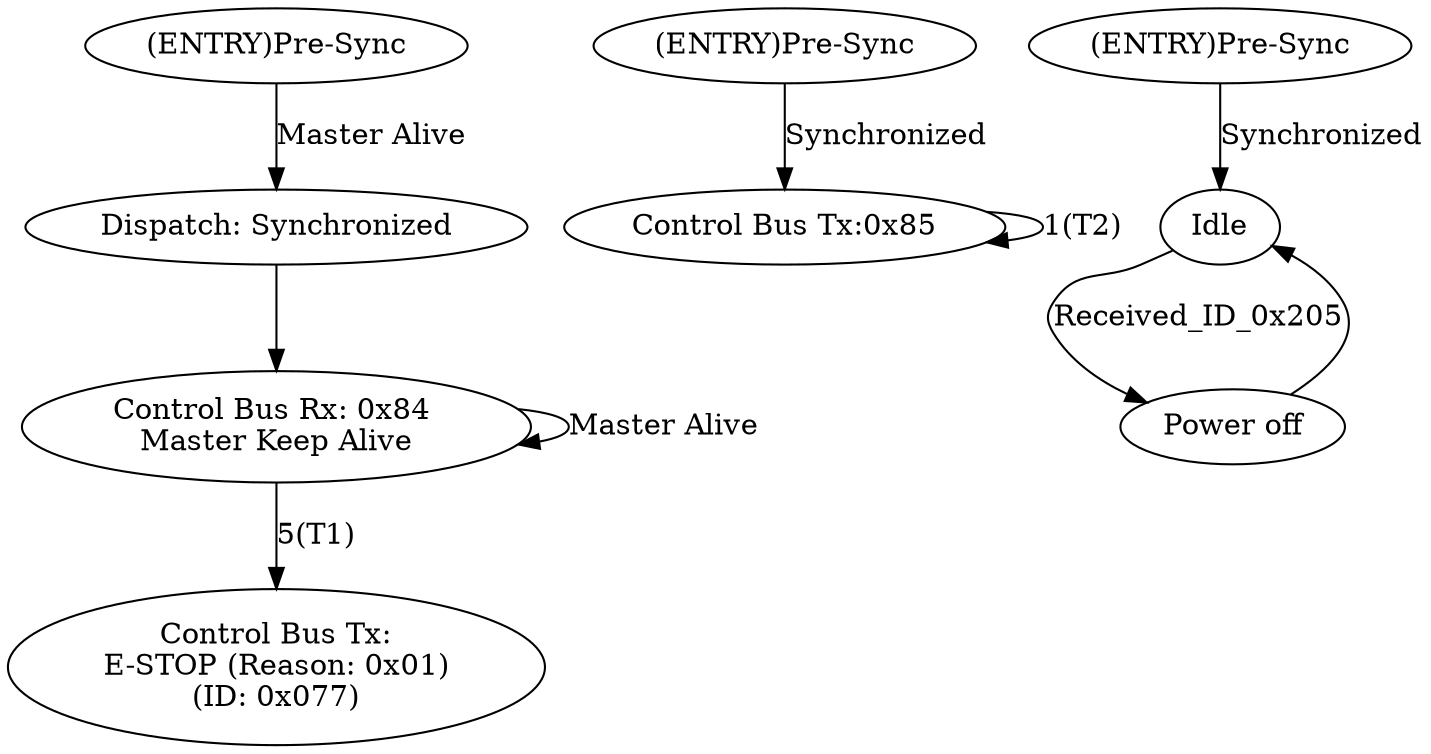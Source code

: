 digraph PowerAndSafety {

S10 [label="(ENTRY)Pre-Sync"];
S11 [label="Dispatch: Synchronized"];
S12 [label="Control Bus Rx: 0x84 \nMaster Keep Alive"];
S13 [label="Control Bus Tx:\nE-STOP (Reason: 0x01)\n(ID: 0x077)"];


S10 -> S11 [label="Master Alive"];
S11 -> S12 [label=" "];
S12 -> S12 [label="Master Alive"];
S12 -> S13 [label="5(T1)"];

/*sending keep alive, keep alive id x, every y ms*/

S01 [label="(ENTRY)Pre-Sync"];
S00 [label="Control Bus Tx:0x85"];

S01 -> S00 [label="Synchronized"];
S00 -> S00 [label="1(T2)"];

/*receive power down request*/
S20 [label="(ENTRY)Pre-Sync"];
S21 [label = "Idle"];
S22 [label = "Power off"];

S20 -> S21 [label="Synchronized"];
S21 -> S22 [label = "Received_ID_0x205"];
S22 -> S21 [label = " "];

}
